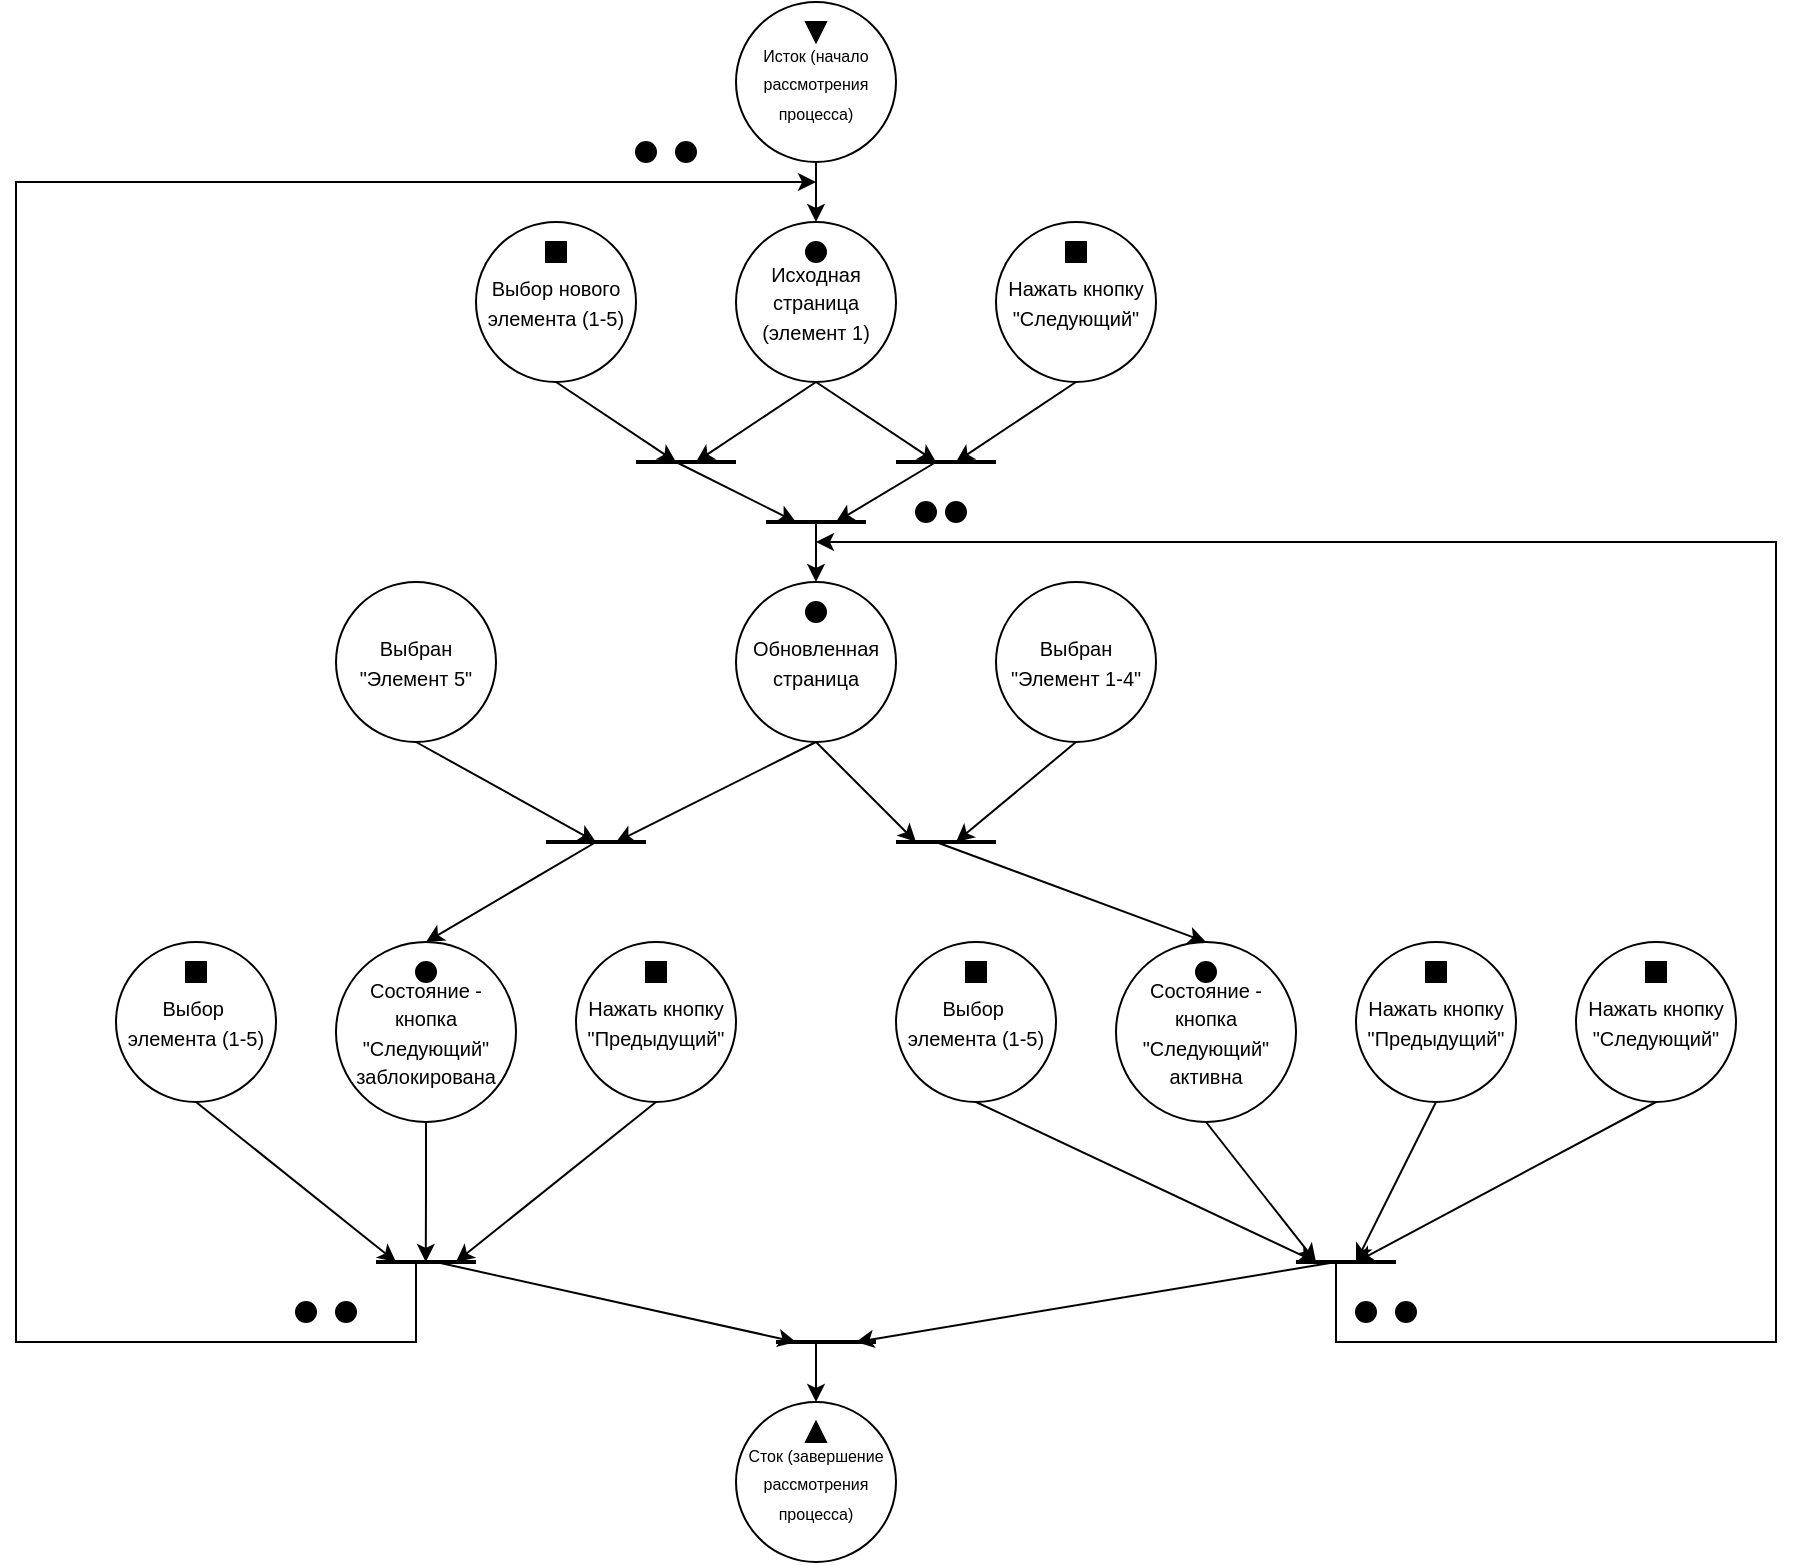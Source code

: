 <mxfile version="24.8.3">
  <diagram name="Страница — 1" id="nu_nObjHO2e9Y7rCIEI5">
    <mxGraphModel dx="1588" dy="505" grid="1" gridSize="10" guides="1" tooltips="1" connect="1" arrows="1" fold="1" page="1" pageScale="1" pageWidth="827" pageHeight="1169" math="0" shadow="0">
      <root>
        <mxCell id="0" />
        <mxCell id="1" parent="0" />
        <mxCell id="8asCWF7hndouSURrxrHH-3" style="edgeStyle=orthogonalEdgeStyle;rounded=0;orthogonalLoop=1;jettySize=auto;html=1;exitX=0.5;exitY=1;exitDx=0;exitDy=0;" edge="1" parent="1" source="8asCWF7hndouSURrxrHH-1" target="8asCWF7hndouSURrxrHH-2">
          <mxGeometry relative="1" as="geometry" />
        </mxCell>
        <mxCell id="8asCWF7hndouSURrxrHH-1" value="&lt;font style=&quot;font-size: 8px;&quot;&gt;Исток (начало рассмотрения процесса)&lt;/font&gt;" style="ellipse;whiteSpace=wrap;html=1;aspect=fixed;" vertex="1" parent="1">
          <mxGeometry x="240" y="90" width="80" height="80" as="geometry" />
        </mxCell>
        <mxCell id="8asCWF7hndouSURrxrHH-15" style="rounded=0;orthogonalLoop=1;jettySize=auto;html=1;exitX=0.5;exitY=1;exitDx=0;exitDy=0;" edge="1" parent="1" source="8asCWF7hndouSURrxrHH-2">
          <mxGeometry relative="1" as="geometry">
            <mxPoint x="220" y="320" as="targetPoint" />
          </mxGeometry>
        </mxCell>
        <mxCell id="8asCWF7hndouSURrxrHH-16" style="rounded=0;orthogonalLoop=1;jettySize=auto;html=1;exitX=0.5;exitY=1;exitDx=0;exitDy=0;" edge="1" parent="1" source="8asCWF7hndouSURrxrHH-2">
          <mxGeometry relative="1" as="geometry">
            <mxPoint x="340" y="320" as="targetPoint" />
          </mxGeometry>
        </mxCell>
        <mxCell id="8asCWF7hndouSURrxrHH-2" value="&lt;font style=&quot;font-size: 10px;&quot;&gt;Исходная страница (элемент 1)&lt;/font&gt;" style="ellipse;whiteSpace=wrap;html=1;aspect=fixed;" vertex="1" parent="1">
          <mxGeometry x="240" y="200" width="80" height="80" as="geometry" />
        </mxCell>
        <mxCell id="8asCWF7hndouSURrxrHH-4" value="" style="triangle;whiteSpace=wrap;html=1;direction=south;fillColor=#000000;" vertex="1" parent="1">
          <mxGeometry x="275" y="100" width="10" height="10" as="geometry" />
        </mxCell>
        <mxCell id="8asCWF7hndouSURrxrHH-6" value="" style="ellipse;whiteSpace=wrap;html=1;aspect=fixed;fillColor=#000000;" vertex="1" parent="1">
          <mxGeometry x="275" y="210" width="10" height="10" as="geometry" />
        </mxCell>
        <mxCell id="8asCWF7hndouSURrxrHH-17" style="rounded=0;orthogonalLoop=1;jettySize=auto;html=1;exitX=0.5;exitY=1;exitDx=0;exitDy=0;" edge="1" parent="1" source="8asCWF7hndouSURrxrHH-7">
          <mxGeometry relative="1" as="geometry">
            <mxPoint x="350" y="320" as="targetPoint" />
          </mxGeometry>
        </mxCell>
        <mxCell id="8asCWF7hndouSURrxrHH-7" value="&lt;font style=&quot;font-size: 10px;&quot;&gt;Нажать кнопку &quot;Следующий&quot;&lt;/font&gt;" style="ellipse;whiteSpace=wrap;html=1;aspect=fixed;" vertex="1" parent="1">
          <mxGeometry x="370" y="200" width="80" height="80" as="geometry" />
        </mxCell>
        <mxCell id="8asCWF7hndouSURrxrHH-8" value="" style="whiteSpace=wrap;html=1;aspect=fixed;fillColor=#000000;" vertex="1" parent="1">
          <mxGeometry x="405" y="210" width="10" height="10" as="geometry" />
        </mxCell>
        <mxCell id="8asCWF7hndouSURrxrHH-14" style="rounded=0;orthogonalLoop=1;jettySize=auto;html=1;exitX=0.5;exitY=1;exitDx=0;exitDy=0;" edge="1" parent="1" source="8asCWF7hndouSURrxrHH-9">
          <mxGeometry relative="1" as="geometry">
            <mxPoint x="210" y="320" as="targetPoint" />
          </mxGeometry>
        </mxCell>
        <mxCell id="8asCWF7hndouSURrxrHH-9" value="&lt;font style=&quot;font-size: 10px;&quot;&gt;Выбор нового элемента (1-5)&lt;/font&gt;" style="ellipse;whiteSpace=wrap;html=1;aspect=fixed;" vertex="1" parent="1">
          <mxGeometry x="110" y="200" width="80" height="80" as="geometry" />
        </mxCell>
        <mxCell id="8asCWF7hndouSURrxrHH-11" value="" style="whiteSpace=wrap;html=1;aspect=fixed;fillColor=#000000;" vertex="1" parent="1">
          <mxGeometry x="145" y="210" width="10" height="10" as="geometry" />
        </mxCell>
        <mxCell id="8asCWF7hndouSURrxrHH-12" value="" style="endArrow=none;html=1;rounded=0;jumpSize=6;strokeWidth=2;" edge="1" parent="1">
          <mxGeometry width="50" height="50" relative="1" as="geometry">
            <mxPoint x="190" y="320" as="sourcePoint" />
            <mxPoint x="240" y="320" as="targetPoint" />
          </mxGeometry>
        </mxCell>
        <mxCell id="8asCWF7hndouSURrxrHH-13" value="" style="endArrow=none;html=1;rounded=0;jumpSize=6;strokeWidth=2;" edge="1" parent="1">
          <mxGeometry width="50" height="50" relative="1" as="geometry">
            <mxPoint x="320" y="320" as="sourcePoint" />
            <mxPoint x="370" y="320" as="targetPoint" />
          </mxGeometry>
        </mxCell>
        <mxCell id="8asCWF7hndouSURrxrHH-30" style="rounded=0;orthogonalLoop=1;jettySize=auto;html=1;exitX=0.5;exitY=1;exitDx=0;exitDy=0;" edge="1" parent="1" source="8asCWF7hndouSURrxrHH-18">
          <mxGeometry relative="1" as="geometry">
            <mxPoint x="330" y="510" as="targetPoint" />
          </mxGeometry>
        </mxCell>
        <mxCell id="8asCWF7hndouSURrxrHH-33" style="rounded=0;orthogonalLoop=1;jettySize=auto;html=1;exitX=0.5;exitY=1;exitDx=0;exitDy=0;" edge="1" parent="1" source="8asCWF7hndouSURrxrHH-18">
          <mxGeometry relative="1" as="geometry">
            <mxPoint x="180" y="510" as="targetPoint" />
          </mxGeometry>
        </mxCell>
        <mxCell id="8asCWF7hndouSURrxrHH-18" value="&lt;span style=&quot;font-size: 10px;&quot;&gt;Обновленная страница&lt;/span&gt;" style="ellipse;whiteSpace=wrap;html=1;aspect=fixed;" vertex="1" parent="1">
          <mxGeometry x="240" y="380" width="80" height="80" as="geometry" />
        </mxCell>
        <mxCell id="8asCWF7hndouSURrxrHH-31" style="rounded=0;orthogonalLoop=1;jettySize=auto;html=1;exitX=0.5;exitY=1;exitDx=0;exitDy=0;" edge="1" parent="1" source="8asCWF7hndouSURrxrHH-19">
          <mxGeometry relative="1" as="geometry">
            <mxPoint x="350" y="510" as="targetPoint" />
          </mxGeometry>
        </mxCell>
        <mxCell id="8asCWF7hndouSURrxrHH-19" value="&lt;span style=&quot;font-size: 10px;&quot;&gt;Выбран &quot;Элемент 1-4&quot;&lt;/span&gt;" style="ellipse;whiteSpace=wrap;html=1;aspect=fixed;" vertex="1" parent="1">
          <mxGeometry x="370" y="380" width="80" height="80" as="geometry" />
        </mxCell>
        <mxCell id="8asCWF7hndouSURrxrHH-21" value="" style="ellipse;whiteSpace=wrap;html=1;aspect=fixed;fillColor=#000000;" vertex="1" parent="1">
          <mxGeometry x="275" y="390" width="10" height="10" as="geometry" />
        </mxCell>
        <mxCell id="8asCWF7hndouSURrxrHH-32" style="rounded=0;orthogonalLoop=1;jettySize=auto;html=1;exitX=0.5;exitY=1;exitDx=0;exitDy=0;" edge="1" parent="1" source="8asCWF7hndouSURrxrHH-24">
          <mxGeometry relative="1" as="geometry">
            <mxPoint x="170" y="510" as="targetPoint" />
          </mxGeometry>
        </mxCell>
        <mxCell id="8asCWF7hndouSURrxrHH-24" value="&lt;span style=&quot;font-size: 10px;&quot;&gt;Выбран &quot;Элемент 5&quot;&lt;/span&gt;" style="ellipse;whiteSpace=wrap;html=1;aspect=fixed;" vertex="1" parent="1">
          <mxGeometry x="40" y="380" width="80" height="80" as="geometry" />
        </mxCell>
        <mxCell id="8asCWF7hndouSURrxrHH-28" value="" style="endArrow=none;html=1;rounded=0;jumpSize=6;strokeWidth=2;" edge="1" parent="1">
          <mxGeometry width="50" height="50" relative="1" as="geometry">
            <mxPoint x="145" y="510" as="sourcePoint" />
            <mxPoint x="195" y="510" as="targetPoint" />
          </mxGeometry>
        </mxCell>
        <mxCell id="8asCWF7hndouSURrxrHH-29" value="" style="endArrow=none;html=1;rounded=0;jumpSize=6;strokeWidth=2;" edge="1" parent="1">
          <mxGeometry width="50" height="50" relative="1" as="geometry">
            <mxPoint x="320" y="510" as="sourcePoint" />
            <mxPoint x="370" y="510" as="targetPoint" />
          </mxGeometry>
        </mxCell>
        <mxCell id="8asCWF7hndouSURrxrHH-34" value="" style="endArrow=none;html=1;rounded=0;jumpSize=6;strokeWidth=2;" edge="1" parent="1">
          <mxGeometry width="50" height="50" relative="1" as="geometry">
            <mxPoint x="255" y="350" as="sourcePoint" />
            <mxPoint x="305" y="350" as="targetPoint" />
          </mxGeometry>
        </mxCell>
        <mxCell id="8asCWF7hndouSURrxrHH-35" value="" style="endArrow=classic;html=1;rounded=0;" edge="1" parent="1">
          <mxGeometry width="50" height="50" relative="1" as="geometry">
            <mxPoint x="210" y="320" as="sourcePoint" />
            <mxPoint x="270" y="350" as="targetPoint" />
          </mxGeometry>
        </mxCell>
        <mxCell id="8asCWF7hndouSURrxrHH-36" value="" style="endArrow=classic;html=1;rounded=0;" edge="1" parent="1">
          <mxGeometry width="50" height="50" relative="1" as="geometry">
            <mxPoint x="340" y="320" as="sourcePoint" />
            <mxPoint x="290" y="350" as="targetPoint" />
          </mxGeometry>
        </mxCell>
        <mxCell id="8asCWF7hndouSURrxrHH-37" value="" style="endArrow=classic;html=1;rounded=0;entryX=0.5;entryY=0;entryDx=0;entryDy=0;" edge="1" parent="1" target="8asCWF7hndouSURrxrHH-18">
          <mxGeometry width="50" height="50" relative="1" as="geometry">
            <mxPoint x="280" y="350" as="sourcePoint" />
            <mxPoint x="370" y="360" as="targetPoint" />
          </mxGeometry>
        </mxCell>
        <mxCell id="8asCWF7hndouSURrxrHH-60" style="edgeStyle=orthogonalEdgeStyle;rounded=0;orthogonalLoop=1;jettySize=auto;html=1;exitX=0.5;exitY=1;exitDx=0;exitDy=0;" edge="1" parent="1" source="8asCWF7hndouSURrxrHH-38">
          <mxGeometry relative="1" as="geometry">
            <mxPoint x="84.882" y="720" as="targetPoint" />
          </mxGeometry>
        </mxCell>
        <mxCell id="8asCWF7hndouSURrxrHH-38" value="&lt;font style=&quot;font-size: 10px;&quot;&gt;Состояние - кнопка &quot;Следующий&quot; заблокирована&lt;/font&gt;" style="ellipse;whiteSpace=wrap;html=1;aspect=fixed;" vertex="1" parent="1">
          <mxGeometry x="40" y="560" width="90" height="90" as="geometry" />
        </mxCell>
        <mxCell id="8asCWF7hndouSURrxrHH-40" value="" style="endArrow=classic;html=1;rounded=0;entryX=0.5;entryY=0;entryDx=0;entryDy=0;" edge="1" parent="1" target="8asCWF7hndouSURrxrHH-38">
          <mxGeometry width="50" height="50" relative="1" as="geometry">
            <mxPoint x="170" y="510" as="sourcePoint" />
            <mxPoint x="340" y="420" as="targetPoint" />
          </mxGeometry>
        </mxCell>
        <mxCell id="8asCWF7hndouSURrxrHH-61" style="rounded=0;orthogonalLoop=1;jettySize=auto;html=1;exitX=0.5;exitY=1;exitDx=0;exitDy=0;" edge="1" parent="1" source="8asCWF7hndouSURrxrHH-42">
          <mxGeometry relative="1" as="geometry">
            <mxPoint x="100" y="720" as="targetPoint" />
          </mxGeometry>
        </mxCell>
        <mxCell id="8asCWF7hndouSURrxrHH-42" value="&lt;font style=&quot;font-size: 10px;&quot;&gt;Нажать кнопку &quot;Предыдущий&quot;&lt;/font&gt;" style="ellipse;whiteSpace=wrap;html=1;aspect=fixed;" vertex="1" parent="1">
          <mxGeometry x="160" y="560" width="80" height="80" as="geometry" />
        </mxCell>
        <mxCell id="8asCWF7hndouSURrxrHH-59" style="rounded=0;orthogonalLoop=1;jettySize=auto;html=1;exitX=0.5;exitY=1;exitDx=0;exitDy=0;" edge="1" parent="1" source="8asCWF7hndouSURrxrHH-43">
          <mxGeometry relative="1" as="geometry">
            <mxPoint x="70" y="720" as="targetPoint" />
          </mxGeometry>
        </mxCell>
        <mxCell id="8asCWF7hndouSURrxrHH-43" value="&lt;font style=&quot;font-size: 10px;&quot;&gt;Выбор&amp;nbsp; элемента (1-5)&lt;/font&gt;" style="ellipse;whiteSpace=wrap;html=1;aspect=fixed;" vertex="1" parent="1">
          <mxGeometry x="-70" y="560" width="80" height="80" as="geometry" />
        </mxCell>
        <mxCell id="8asCWF7hndouSURrxrHH-55" style="rounded=0;orthogonalLoop=1;jettySize=auto;html=1;exitX=0.5;exitY=1;exitDx=0;exitDy=0;" edge="1" parent="1" source="8asCWF7hndouSURrxrHH-44">
          <mxGeometry relative="1" as="geometry">
            <mxPoint x="530" y="720" as="targetPoint" />
          </mxGeometry>
        </mxCell>
        <mxCell id="8asCWF7hndouSURrxrHH-44" value="&lt;font style=&quot;font-size: 10px;&quot;&gt;Состояние - кнопка &quot;Следующий&quot; активна&lt;/font&gt;" style="ellipse;whiteSpace=wrap;html=1;aspect=fixed;" vertex="1" parent="1">
          <mxGeometry x="430" y="560" width="90" height="90" as="geometry" />
        </mxCell>
        <mxCell id="8asCWF7hndouSURrxrHH-57" style="rounded=0;orthogonalLoop=1;jettySize=auto;html=1;exitX=0.5;exitY=1;exitDx=0;exitDy=0;" edge="1" parent="1" source="8asCWF7hndouSURrxrHH-45">
          <mxGeometry relative="1" as="geometry">
            <mxPoint x="550" y="720" as="targetPoint" />
          </mxGeometry>
        </mxCell>
        <mxCell id="8asCWF7hndouSURrxrHH-45" value="&lt;font style=&quot;font-size: 10px;&quot;&gt;Нажать кнопку &quot;Предыдущий&quot;&lt;/font&gt;" style="ellipse;whiteSpace=wrap;html=1;aspect=fixed;" vertex="1" parent="1">
          <mxGeometry x="550" y="560" width="80" height="80" as="geometry" />
        </mxCell>
        <mxCell id="8asCWF7hndouSURrxrHH-56" style="rounded=0;orthogonalLoop=1;jettySize=auto;html=1;exitX=0.5;exitY=1;exitDx=0;exitDy=0;" edge="1" parent="1" source="8asCWF7hndouSURrxrHH-46">
          <mxGeometry relative="1" as="geometry">
            <mxPoint x="530" y="720" as="targetPoint" />
          </mxGeometry>
        </mxCell>
        <mxCell id="8asCWF7hndouSURrxrHH-46" value="&lt;font style=&quot;font-size: 10px;&quot;&gt;Выбор&amp;nbsp; элемента (1-5)&lt;/font&gt;" style="ellipse;whiteSpace=wrap;html=1;aspect=fixed;" vertex="1" parent="1">
          <mxGeometry x="320" y="560" width="80" height="80" as="geometry" />
        </mxCell>
        <mxCell id="8asCWF7hndouSURrxrHH-58" style="rounded=0;orthogonalLoop=1;jettySize=auto;html=1;exitX=0.5;exitY=1;exitDx=0;exitDy=0;" edge="1" parent="1" source="8asCWF7hndouSURrxrHH-47">
          <mxGeometry relative="1" as="geometry">
            <mxPoint x="550" y="720" as="targetPoint" />
          </mxGeometry>
        </mxCell>
        <mxCell id="8asCWF7hndouSURrxrHH-47" value="&lt;font style=&quot;font-size: 10px;&quot;&gt;Нажать кнопку &quot;Следующий&quot;&lt;/font&gt;" style="ellipse;whiteSpace=wrap;html=1;aspect=fixed;" vertex="1" parent="1">
          <mxGeometry x="660" y="560" width="80" height="80" as="geometry" />
        </mxCell>
        <mxCell id="8asCWF7hndouSURrxrHH-49" value="" style="ellipse;whiteSpace=wrap;html=1;aspect=fixed;fillColor=#000000;" vertex="1" parent="1">
          <mxGeometry x="80" y="570" width="10" height="10" as="geometry" />
        </mxCell>
        <mxCell id="8asCWF7hndouSURrxrHH-50" value="" style="ellipse;whiteSpace=wrap;html=1;aspect=fixed;fillColor=#000000;" vertex="1" parent="1">
          <mxGeometry x="470" y="570" width="10" height="10" as="geometry" />
        </mxCell>
        <mxCell id="8asCWF7hndouSURrxrHH-51" value="" style="endArrow=classic;html=1;rounded=0;entryX=0.5;entryY=0;entryDx=0;entryDy=0;" edge="1" parent="1" target="8asCWF7hndouSURrxrHH-44">
          <mxGeometry width="50" height="50" relative="1" as="geometry">
            <mxPoint x="340" y="510" as="sourcePoint" />
            <mxPoint x="340" y="520" as="targetPoint" />
          </mxGeometry>
        </mxCell>
        <mxCell id="8asCWF7hndouSURrxrHH-53" value="" style="endArrow=none;html=1;rounded=0;jumpSize=6;strokeWidth=2;" edge="1" parent="1">
          <mxGeometry width="50" height="50" relative="1" as="geometry">
            <mxPoint x="60" y="720" as="sourcePoint" />
            <mxPoint x="110" y="720" as="targetPoint" />
          </mxGeometry>
        </mxCell>
        <mxCell id="8asCWF7hndouSURrxrHH-54" value="" style="endArrow=none;html=1;rounded=0;jumpSize=6;strokeWidth=2;" edge="1" parent="1">
          <mxGeometry width="50" height="50" relative="1" as="geometry">
            <mxPoint x="520" y="720" as="sourcePoint" />
            <mxPoint x="570" y="720" as="targetPoint" />
          </mxGeometry>
        </mxCell>
        <mxCell id="8asCWF7hndouSURrxrHH-62" value="" style="endArrow=classic;html=1;rounded=0;" edge="1" parent="1">
          <mxGeometry width="50" height="50" relative="1" as="geometry">
            <mxPoint x="80" y="720" as="sourcePoint" />
            <mxPoint x="280" y="180" as="targetPoint" />
            <Array as="points">
              <mxPoint x="80" y="740" />
              <mxPoint x="80" y="760" />
              <mxPoint x="-10" y="760" />
              <mxPoint x="-120" y="760" />
              <mxPoint x="-120" y="180" />
            </Array>
          </mxGeometry>
        </mxCell>
        <mxCell id="8asCWF7hndouSURrxrHH-63" value="" style="whiteSpace=wrap;html=1;aspect=fixed;fillColor=#000000;" vertex="1" parent="1">
          <mxGeometry x="355" y="570" width="10" height="10" as="geometry" />
        </mxCell>
        <mxCell id="8asCWF7hndouSURrxrHH-64" value="" style="whiteSpace=wrap;html=1;aspect=fixed;fillColor=#000000;" vertex="1" parent="1">
          <mxGeometry x="585" y="570" width="10" height="10" as="geometry" />
        </mxCell>
        <mxCell id="8asCWF7hndouSURrxrHH-65" value="" style="whiteSpace=wrap;html=1;aspect=fixed;fillColor=#000000;" vertex="1" parent="1">
          <mxGeometry x="695" y="570" width="10" height="10" as="geometry" />
        </mxCell>
        <mxCell id="8asCWF7hndouSURrxrHH-66" value="" style="whiteSpace=wrap;html=1;aspect=fixed;fillColor=#000000;" vertex="1" parent="1">
          <mxGeometry x="195" y="570" width="10" height="10" as="geometry" />
        </mxCell>
        <mxCell id="8asCWF7hndouSURrxrHH-67" value="" style="whiteSpace=wrap;html=1;aspect=fixed;fillColor=#000000;" vertex="1" parent="1">
          <mxGeometry x="-35" y="570" width="10" height="10" as="geometry" />
        </mxCell>
        <mxCell id="8asCWF7hndouSURrxrHH-68" value="&lt;font style=&quot;font-size: 8px;&quot;&gt;Сток (завершение рассмотрения процесса)&lt;/font&gt;" style="ellipse;whiteSpace=wrap;html=1;aspect=fixed;" vertex="1" parent="1">
          <mxGeometry x="240" y="790" width="80" height="80" as="geometry" />
        </mxCell>
        <mxCell id="8asCWF7hndouSURrxrHH-69" value="" style="endArrow=classic;html=1;rounded=0;" edge="1" parent="1">
          <mxGeometry width="50" height="50" relative="1" as="geometry">
            <mxPoint x="90" y="720" as="sourcePoint" />
            <mxPoint x="270" y="760" as="targetPoint" />
          </mxGeometry>
        </mxCell>
        <mxCell id="8asCWF7hndouSURrxrHH-71" value="" style="triangle;whiteSpace=wrap;html=1;direction=north;fillColor=#000000;" vertex="1" parent="1">
          <mxGeometry x="275" y="800" width="10" height="10" as="geometry" />
        </mxCell>
        <mxCell id="8asCWF7hndouSURrxrHH-72" value="" style="endArrow=classic;html=1;rounded=0;" edge="1" parent="1">
          <mxGeometry width="50" height="50" relative="1" as="geometry">
            <mxPoint x="540" y="720" as="sourcePoint" />
            <mxPoint x="280" y="360" as="targetPoint" />
            <Array as="points">
              <mxPoint x="540" y="760" />
              <mxPoint x="760" y="760" />
              <mxPoint x="760" y="360" />
            </Array>
          </mxGeometry>
        </mxCell>
        <mxCell id="8asCWF7hndouSURrxrHH-73" value="" style="endArrow=classic;html=1;rounded=0;" edge="1" parent="1">
          <mxGeometry width="50" height="50" relative="1" as="geometry">
            <mxPoint x="540" y="720" as="sourcePoint" />
            <mxPoint x="300" y="760" as="targetPoint" />
          </mxGeometry>
        </mxCell>
        <mxCell id="8asCWF7hndouSURrxrHH-74" value="" style="endArrow=none;html=1;rounded=0;jumpSize=6;strokeWidth=2;" edge="1" parent="1">
          <mxGeometry width="50" height="50" relative="1" as="geometry">
            <mxPoint x="260" y="760" as="sourcePoint" />
            <mxPoint x="310" y="760" as="targetPoint" />
          </mxGeometry>
        </mxCell>
        <mxCell id="8asCWF7hndouSURrxrHH-75" value="" style="endArrow=classic;html=1;rounded=0;entryX=0.5;entryY=0;entryDx=0;entryDy=0;" edge="1" parent="1" target="8asCWF7hndouSURrxrHH-68">
          <mxGeometry width="50" height="50" relative="1" as="geometry">
            <mxPoint x="280" y="760" as="sourcePoint" />
            <mxPoint x="360" y="670" as="targetPoint" />
          </mxGeometry>
        </mxCell>
        <mxCell id="8asCWF7hndouSURrxrHH-76" value="" style="ellipse;whiteSpace=wrap;html=1;aspect=fixed;fillColor=#000000;" vertex="1" parent="1">
          <mxGeometry x="40" y="740" width="10" height="10" as="geometry" />
        </mxCell>
        <mxCell id="8asCWF7hndouSURrxrHH-77" value="" style="ellipse;whiteSpace=wrap;html=1;aspect=fixed;fillColor=#000000;" vertex="1" parent="1">
          <mxGeometry x="20" y="740" width="10" height="10" as="geometry" />
        </mxCell>
        <mxCell id="8asCWF7hndouSURrxrHH-78" value="" style="ellipse;whiteSpace=wrap;html=1;aspect=fixed;fillColor=#000000;" vertex="1" parent="1">
          <mxGeometry x="210" y="160" width="10" height="10" as="geometry" />
        </mxCell>
        <mxCell id="8asCWF7hndouSURrxrHH-79" value="" style="ellipse;whiteSpace=wrap;html=1;aspect=fixed;fillColor=#000000;" vertex="1" parent="1">
          <mxGeometry x="190" y="160" width="10" height="10" as="geometry" />
        </mxCell>
        <mxCell id="8asCWF7hndouSURrxrHH-80" value="" style="ellipse;whiteSpace=wrap;html=1;aspect=fixed;fillColor=#000000;" vertex="1" parent="1">
          <mxGeometry x="330" y="340" width="10" height="10" as="geometry" />
        </mxCell>
        <mxCell id="8asCWF7hndouSURrxrHH-81" value="" style="ellipse;whiteSpace=wrap;html=1;aspect=fixed;fillColor=#000000;" vertex="1" parent="1">
          <mxGeometry x="345" y="340" width="10" height="10" as="geometry" />
        </mxCell>
        <mxCell id="8asCWF7hndouSURrxrHH-82" value="" style="ellipse;whiteSpace=wrap;html=1;aspect=fixed;fillColor=#000000;" vertex="1" parent="1">
          <mxGeometry x="550" y="740" width="10" height="10" as="geometry" />
        </mxCell>
        <mxCell id="8asCWF7hndouSURrxrHH-83" value="" style="ellipse;whiteSpace=wrap;html=1;aspect=fixed;fillColor=#000000;" vertex="1" parent="1">
          <mxGeometry x="570" y="740" width="10" height="10" as="geometry" />
        </mxCell>
      </root>
    </mxGraphModel>
  </diagram>
</mxfile>
